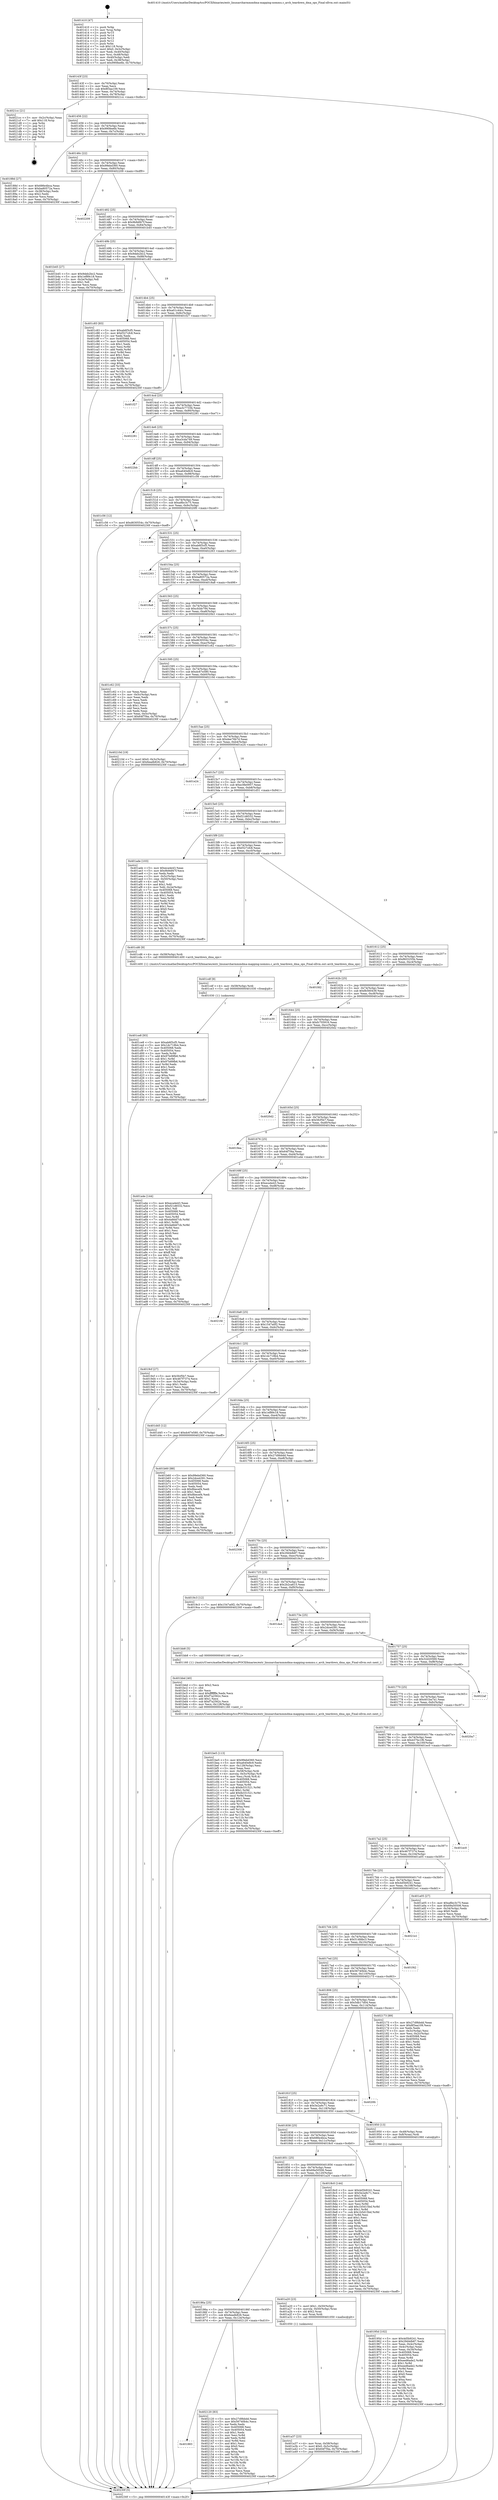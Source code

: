digraph "0x401410" {
  label = "0x401410 (/mnt/c/Users/mathe/Desktop/tcc/POCII/binaries/extr_linuxarcharmmmdma-mapping-nommu.c_arch_teardown_dma_ops_Final-ollvm.out::main(0))"
  labelloc = "t"
  node[shape=record]

  Entry [label="",width=0.3,height=0.3,shape=circle,fillcolor=black,style=filled]
  "0x40143f" [label="{
     0x40143f [23]\l
     | [instrs]\l
     &nbsp;&nbsp;0x40143f \<+3\>: mov -0x70(%rbp),%eax\l
     &nbsp;&nbsp;0x401442 \<+2\>: mov %eax,%ecx\l
     &nbsp;&nbsp;0x401444 \<+6\>: sub $0x8f3aa109,%ecx\l
     &nbsp;&nbsp;0x40144a \<+3\>: mov %eax,-0x74(%rbp)\l
     &nbsp;&nbsp;0x40144d \<+3\>: mov %ecx,-0x78(%rbp)\l
     &nbsp;&nbsp;0x401450 \<+6\>: je 00000000004021cc \<main+0xdbc\>\l
  }"]
  "0x4021cc" [label="{
     0x4021cc [21]\l
     | [instrs]\l
     &nbsp;&nbsp;0x4021cc \<+3\>: mov -0x2c(%rbp),%eax\l
     &nbsp;&nbsp;0x4021cf \<+7\>: add $0x118,%rsp\l
     &nbsp;&nbsp;0x4021d6 \<+1\>: pop %rbx\l
     &nbsp;&nbsp;0x4021d7 \<+2\>: pop %r12\l
     &nbsp;&nbsp;0x4021d9 \<+2\>: pop %r13\l
     &nbsp;&nbsp;0x4021db \<+2\>: pop %r14\l
     &nbsp;&nbsp;0x4021dd \<+2\>: pop %r15\l
     &nbsp;&nbsp;0x4021df \<+1\>: pop %rbp\l
     &nbsp;&nbsp;0x4021e0 \<+1\>: ret\l
  }"]
  "0x401456" [label="{
     0x401456 [22]\l
     | [instrs]\l
     &nbsp;&nbsp;0x401456 \<+5\>: jmp 000000000040145b \<main+0x4b\>\l
     &nbsp;&nbsp;0x40145b \<+3\>: mov -0x74(%rbp),%eax\l
     &nbsp;&nbsp;0x40145e \<+5\>: sub $0x990fee6b,%eax\l
     &nbsp;&nbsp;0x401463 \<+3\>: mov %eax,-0x7c(%rbp)\l
     &nbsp;&nbsp;0x401466 \<+6\>: je 000000000040188d \<main+0x47d\>\l
  }"]
  Exit [label="",width=0.3,height=0.3,shape=circle,fillcolor=black,style=filled,peripheries=2]
  "0x40188d" [label="{
     0x40188d [27]\l
     | [instrs]\l
     &nbsp;&nbsp;0x40188d \<+5\>: mov $0x686e4bca,%eax\l
     &nbsp;&nbsp;0x401892 \<+5\>: mov $0xba80572a,%ecx\l
     &nbsp;&nbsp;0x401897 \<+3\>: mov -0x38(%rbp),%edx\l
     &nbsp;&nbsp;0x40189a \<+3\>: cmp $0x2,%edx\l
     &nbsp;&nbsp;0x40189d \<+3\>: cmovne %ecx,%eax\l
     &nbsp;&nbsp;0x4018a0 \<+3\>: mov %eax,-0x70(%rbp)\l
     &nbsp;&nbsp;0x4018a3 \<+5\>: jmp 000000000040230f \<main+0xeff\>\l
  }"]
  "0x40146c" [label="{
     0x40146c [22]\l
     | [instrs]\l
     &nbsp;&nbsp;0x40146c \<+5\>: jmp 0000000000401471 \<main+0x61\>\l
     &nbsp;&nbsp;0x401471 \<+3\>: mov -0x74(%rbp),%eax\l
     &nbsp;&nbsp;0x401474 \<+5\>: sub $0x99ebd360,%eax\l
     &nbsp;&nbsp;0x401479 \<+3\>: mov %eax,-0x80(%rbp)\l
     &nbsp;&nbsp;0x40147c \<+6\>: je 0000000000402209 \<main+0xdf9\>\l
  }"]
  "0x40230f" [label="{
     0x40230f [5]\l
     | [instrs]\l
     &nbsp;&nbsp;0x40230f \<+5\>: jmp 000000000040143f \<main+0x2f\>\l
  }"]
  "0x401410" [label="{
     0x401410 [47]\l
     | [instrs]\l
     &nbsp;&nbsp;0x401410 \<+1\>: push %rbp\l
     &nbsp;&nbsp;0x401411 \<+3\>: mov %rsp,%rbp\l
     &nbsp;&nbsp;0x401414 \<+2\>: push %r15\l
     &nbsp;&nbsp;0x401416 \<+2\>: push %r14\l
     &nbsp;&nbsp;0x401418 \<+2\>: push %r13\l
     &nbsp;&nbsp;0x40141a \<+2\>: push %r12\l
     &nbsp;&nbsp;0x40141c \<+1\>: push %rbx\l
     &nbsp;&nbsp;0x40141d \<+7\>: sub $0x118,%rsp\l
     &nbsp;&nbsp;0x401424 \<+7\>: movl $0x0,-0x3c(%rbp)\l
     &nbsp;&nbsp;0x40142b \<+3\>: mov %edi,-0x40(%rbp)\l
     &nbsp;&nbsp;0x40142e \<+4\>: mov %rsi,-0x48(%rbp)\l
     &nbsp;&nbsp;0x401432 \<+3\>: mov -0x40(%rbp),%edi\l
     &nbsp;&nbsp;0x401435 \<+3\>: mov %edi,-0x38(%rbp)\l
     &nbsp;&nbsp;0x401438 \<+7\>: movl $0x990fee6b,-0x70(%rbp)\l
  }"]
  "0x401883" [label="{
     0x401883\l
  }", style=dashed]
  "0x402209" [label="{
     0x402209\l
  }", style=dashed]
  "0x401482" [label="{
     0x401482 [25]\l
     | [instrs]\l
     &nbsp;&nbsp;0x401482 \<+5\>: jmp 0000000000401487 \<main+0x77\>\l
     &nbsp;&nbsp;0x401487 \<+3\>: mov -0x74(%rbp),%eax\l
     &nbsp;&nbsp;0x40148a \<+5\>: sub $0x9b9df47f,%eax\l
     &nbsp;&nbsp;0x40148f \<+6\>: mov %eax,-0x84(%rbp)\l
     &nbsp;&nbsp;0x401495 \<+6\>: je 0000000000401b45 \<main+0x735\>\l
  }"]
  "0x402120" [label="{
     0x402120 [83]\l
     | [instrs]\l
     &nbsp;&nbsp;0x402120 \<+5\>: mov $0x27d9bbdd,%eax\l
     &nbsp;&nbsp;0x402125 \<+5\>: mov $0x56740b4c,%ecx\l
     &nbsp;&nbsp;0x40212a \<+2\>: xor %edx,%edx\l
     &nbsp;&nbsp;0x40212c \<+7\>: mov 0x405068,%esi\l
     &nbsp;&nbsp;0x402133 \<+7\>: mov 0x405054,%edi\l
     &nbsp;&nbsp;0x40213a \<+3\>: sub $0x1,%edx\l
     &nbsp;&nbsp;0x40213d \<+3\>: mov %esi,%r8d\l
     &nbsp;&nbsp;0x402140 \<+3\>: add %edx,%r8d\l
     &nbsp;&nbsp;0x402143 \<+4\>: imul %r8d,%esi\l
     &nbsp;&nbsp;0x402147 \<+3\>: and $0x1,%esi\l
     &nbsp;&nbsp;0x40214a \<+3\>: cmp $0x0,%esi\l
     &nbsp;&nbsp;0x40214d \<+4\>: sete %r9b\l
     &nbsp;&nbsp;0x402151 \<+3\>: cmp $0xa,%edi\l
     &nbsp;&nbsp;0x402154 \<+4\>: setl %r10b\l
     &nbsp;&nbsp;0x402158 \<+3\>: mov %r9b,%r11b\l
     &nbsp;&nbsp;0x40215b \<+3\>: and %r10b,%r11b\l
     &nbsp;&nbsp;0x40215e \<+3\>: xor %r10b,%r9b\l
     &nbsp;&nbsp;0x402161 \<+3\>: or %r9b,%r11b\l
     &nbsp;&nbsp;0x402164 \<+4\>: test $0x1,%r11b\l
     &nbsp;&nbsp;0x402168 \<+3\>: cmovne %ecx,%eax\l
     &nbsp;&nbsp;0x40216b \<+3\>: mov %eax,-0x70(%rbp)\l
     &nbsp;&nbsp;0x40216e \<+5\>: jmp 000000000040230f \<main+0xeff\>\l
  }"]
  "0x401b45" [label="{
     0x401b45 [27]\l
     | [instrs]\l
     &nbsp;&nbsp;0x401b45 \<+5\>: mov $0x9deb2bc2,%eax\l
     &nbsp;&nbsp;0x401b4a \<+5\>: mov $0x1ef89c18,%ecx\l
     &nbsp;&nbsp;0x401b4f \<+3\>: mov -0x2e(%rbp),%dl\l
     &nbsp;&nbsp;0x401b52 \<+3\>: test $0x1,%dl\l
     &nbsp;&nbsp;0x401b55 \<+3\>: cmovne %ecx,%eax\l
     &nbsp;&nbsp;0x401b58 \<+3\>: mov %eax,-0x70(%rbp)\l
     &nbsp;&nbsp;0x401b5b \<+5\>: jmp 000000000040230f \<main+0xeff\>\l
  }"]
  "0x40149b" [label="{
     0x40149b [25]\l
     | [instrs]\l
     &nbsp;&nbsp;0x40149b \<+5\>: jmp 00000000004014a0 \<main+0x90\>\l
     &nbsp;&nbsp;0x4014a0 \<+3\>: mov -0x74(%rbp),%eax\l
     &nbsp;&nbsp;0x4014a3 \<+5\>: sub $0x9deb2bc2,%eax\l
     &nbsp;&nbsp;0x4014a8 \<+6\>: mov %eax,-0x88(%rbp)\l
     &nbsp;&nbsp;0x4014ae \<+6\>: je 0000000000401c83 \<main+0x873\>\l
  }"]
  "0x401ce8" [label="{
     0x401ce8 [93]\l
     | [instrs]\l
     &nbsp;&nbsp;0x401ce8 \<+5\>: mov $0xab6f3cf5,%eax\l
     &nbsp;&nbsp;0x401ced \<+5\>: mov $0x1dc718b4,%ecx\l
     &nbsp;&nbsp;0x401cf2 \<+7\>: mov 0x405068,%edx\l
     &nbsp;&nbsp;0x401cf9 \<+7\>: mov 0x405054,%esi\l
     &nbsp;&nbsp;0x401d00 \<+3\>: mov %edx,%r8d\l
     &nbsp;&nbsp;0x401d03 \<+7\>: add $0x97b89fb6,%r8d\l
     &nbsp;&nbsp;0x401d0a \<+4\>: sub $0x1,%r8d\l
     &nbsp;&nbsp;0x401d0e \<+7\>: sub $0x97b89fb6,%r8d\l
     &nbsp;&nbsp;0x401d15 \<+4\>: imul %r8d,%edx\l
     &nbsp;&nbsp;0x401d19 \<+3\>: and $0x1,%edx\l
     &nbsp;&nbsp;0x401d1c \<+3\>: cmp $0x0,%edx\l
     &nbsp;&nbsp;0x401d1f \<+4\>: sete %r9b\l
     &nbsp;&nbsp;0x401d23 \<+3\>: cmp $0xa,%esi\l
     &nbsp;&nbsp;0x401d26 \<+4\>: setl %r10b\l
     &nbsp;&nbsp;0x401d2a \<+3\>: mov %r9b,%r11b\l
     &nbsp;&nbsp;0x401d2d \<+3\>: and %r10b,%r11b\l
     &nbsp;&nbsp;0x401d30 \<+3\>: xor %r10b,%r9b\l
     &nbsp;&nbsp;0x401d33 \<+3\>: or %r9b,%r11b\l
     &nbsp;&nbsp;0x401d36 \<+4\>: test $0x1,%r11b\l
     &nbsp;&nbsp;0x401d3a \<+3\>: cmovne %ecx,%eax\l
     &nbsp;&nbsp;0x401d3d \<+3\>: mov %eax,-0x70(%rbp)\l
     &nbsp;&nbsp;0x401d40 \<+5\>: jmp 000000000040230f \<main+0xeff\>\l
  }"]
  "0x401c83" [label="{
     0x401c83 [83]\l
     | [instrs]\l
     &nbsp;&nbsp;0x401c83 \<+5\>: mov $0xab6f3cf5,%eax\l
     &nbsp;&nbsp;0x401c88 \<+5\>: mov $0xf327cfc8,%ecx\l
     &nbsp;&nbsp;0x401c8d \<+2\>: xor %edx,%edx\l
     &nbsp;&nbsp;0x401c8f \<+7\>: mov 0x405068,%esi\l
     &nbsp;&nbsp;0x401c96 \<+7\>: mov 0x405054,%edi\l
     &nbsp;&nbsp;0x401c9d \<+3\>: sub $0x1,%edx\l
     &nbsp;&nbsp;0x401ca0 \<+3\>: mov %esi,%r8d\l
     &nbsp;&nbsp;0x401ca3 \<+3\>: add %edx,%r8d\l
     &nbsp;&nbsp;0x401ca6 \<+4\>: imul %r8d,%esi\l
     &nbsp;&nbsp;0x401caa \<+3\>: and $0x1,%esi\l
     &nbsp;&nbsp;0x401cad \<+3\>: cmp $0x0,%esi\l
     &nbsp;&nbsp;0x401cb0 \<+4\>: sete %r9b\l
     &nbsp;&nbsp;0x401cb4 \<+3\>: cmp $0xa,%edi\l
     &nbsp;&nbsp;0x401cb7 \<+4\>: setl %r10b\l
     &nbsp;&nbsp;0x401cbb \<+3\>: mov %r9b,%r11b\l
     &nbsp;&nbsp;0x401cbe \<+3\>: and %r10b,%r11b\l
     &nbsp;&nbsp;0x401cc1 \<+3\>: xor %r10b,%r9b\l
     &nbsp;&nbsp;0x401cc4 \<+3\>: or %r9b,%r11b\l
     &nbsp;&nbsp;0x401cc7 \<+4\>: test $0x1,%r11b\l
     &nbsp;&nbsp;0x401ccb \<+3\>: cmovne %ecx,%eax\l
     &nbsp;&nbsp;0x401cce \<+3\>: mov %eax,-0x70(%rbp)\l
     &nbsp;&nbsp;0x401cd1 \<+5\>: jmp 000000000040230f \<main+0xeff\>\l
  }"]
  "0x4014b4" [label="{
     0x4014b4 [25]\l
     | [instrs]\l
     &nbsp;&nbsp;0x4014b4 \<+5\>: jmp 00000000004014b9 \<main+0xa9\>\l
     &nbsp;&nbsp;0x4014b9 \<+3\>: mov -0x74(%rbp),%eax\l
     &nbsp;&nbsp;0x4014bc \<+5\>: sub $0xa01c44cc,%eax\l
     &nbsp;&nbsp;0x4014c1 \<+6\>: mov %eax,-0x8c(%rbp)\l
     &nbsp;&nbsp;0x4014c7 \<+6\>: je 0000000000401f27 \<main+0xb17\>\l
  }"]
  "0x401cdf" [label="{
     0x401cdf [9]\l
     | [instrs]\l
     &nbsp;&nbsp;0x401cdf \<+4\>: mov -0x58(%rbp),%rdi\l
     &nbsp;&nbsp;0x401ce3 \<+5\>: call 0000000000401030 \<free@plt\>\l
     | [calls]\l
     &nbsp;&nbsp;0x401030 \{1\} (unknown)\l
  }"]
  "0x401f27" [label="{
     0x401f27\l
  }", style=dashed]
  "0x4014cd" [label="{
     0x4014cd [25]\l
     | [instrs]\l
     &nbsp;&nbsp;0x4014cd \<+5\>: jmp 00000000004014d2 \<main+0xc2\>\l
     &nbsp;&nbsp;0x4014d2 \<+3\>: mov -0x74(%rbp),%eax\l
     &nbsp;&nbsp;0x4014d5 \<+5\>: sub $0xa3c7733b,%eax\l
     &nbsp;&nbsp;0x4014da \<+6\>: mov %eax,-0x90(%rbp)\l
     &nbsp;&nbsp;0x4014e0 \<+6\>: je 0000000000402281 \<main+0xe71\>\l
  }"]
  "0x401be5" [label="{
     0x401be5 [113]\l
     | [instrs]\l
     &nbsp;&nbsp;0x401be5 \<+5\>: mov $0x99ebd360,%ecx\l
     &nbsp;&nbsp;0x401bea \<+5\>: mov $0xa640e8c9,%edx\l
     &nbsp;&nbsp;0x401bef \<+6\>: mov -0x128(%rbp),%esi\l
     &nbsp;&nbsp;0x401bf5 \<+3\>: imul %eax,%esi\l
     &nbsp;&nbsp;0x401bf8 \<+4\>: mov -0x58(%rbp),%rdi\l
     &nbsp;&nbsp;0x401bfc \<+4\>: movslq -0x5c(%rbp),%r8\l
     &nbsp;&nbsp;0x401c00 \<+4\>: mov %esi,(%rdi,%r8,4)\l
     &nbsp;&nbsp;0x401c04 \<+7\>: mov 0x405068,%eax\l
     &nbsp;&nbsp;0x401c0b \<+7\>: mov 0x405054,%esi\l
     &nbsp;&nbsp;0x401c12 \<+3\>: mov %eax,%r9d\l
     &nbsp;&nbsp;0x401c15 \<+7\>: sub $0xfe331521,%r9d\l
     &nbsp;&nbsp;0x401c1c \<+4\>: sub $0x1,%r9d\l
     &nbsp;&nbsp;0x401c20 \<+7\>: add $0xfe331521,%r9d\l
     &nbsp;&nbsp;0x401c27 \<+4\>: imul %r9d,%eax\l
     &nbsp;&nbsp;0x401c2b \<+3\>: and $0x1,%eax\l
     &nbsp;&nbsp;0x401c2e \<+3\>: cmp $0x0,%eax\l
     &nbsp;&nbsp;0x401c31 \<+4\>: sete %r10b\l
     &nbsp;&nbsp;0x401c35 \<+3\>: cmp $0xa,%esi\l
     &nbsp;&nbsp;0x401c38 \<+4\>: setl %r11b\l
     &nbsp;&nbsp;0x401c3c \<+3\>: mov %r10b,%bl\l
     &nbsp;&nbsp;0x401c3f \<+3\>: and %r11b,%bl\l
     &nbsp;&nbsp;0x401c42 \<+3\>: xor %r11b,%r10b\l
     &nbsp;&nbsp;0x401c45 \<+3\>: or %r10b,%bl\l
     &nbsp;&nbsp;0x401c48 \<+3\>: test $0x1,%bl\l
     &nbsp;&nbsp;0x401c4b \<+3\>: cmovne %edx,%ecx\l
     &nbsp;&nbsp;0x401c4e \<+3\>: mov %ecx,-0x70(%rbp)\l
     &nbsp;&nbsp;0x401c51 \<+5\>: jmp 000000000040230f \<main+0xeff\>\l
  }"]
  "0x402281" [label="{
     0x402281\l
  }", style=dashed]
  "0x4014e6" [label="{
     0x4014e6 [25]\l
     | [instrs]\l
     &nbsp;&nbsp;0x4014e6 \<+5\>: jmp 00000000004014eb \<main+0xdb\>\l
     &nbsp;&nbsp;0x4014eb \<+3\>: mov -0x74(%rbp),%eax\l
     &nbsp;&nbsp;0x4014ee \<+5\>: sub $0xa3cda749,%eax\l
     &nbsp;&nbsp;0x4014f3 \<+6\>: mov %eax,-0x94(%rbp)\l
     &nbsp;&nbsp;0x4014f9 \<+6\>: je 00000000004022bb \<main+0xeab\>\l
  }"]
  "0x401bbd" [label="{
     0x401bbd [40]\l
     | [instrs]\l
     &nbsp;&nbsp;0x401bbd \<+5\>: mov $0x2,%ecx\l
     &nbsp;&nbsp;0x401bc2 \<+1\>: cltd\l
     &nbsp;&nbsp;0x401bc3 \<+2\>: idiv %ecx\l
     &nbsp;&nbsp;0x401bc5 \<+6\>: imul $0xfffffffe,%edx,%ecx\l
     &nbsp;&nbsp;0x401bcb \<+6\>: add $0xf7a2562c,%ecx\l
     &nbsp;&nbsp;0x401bd1 \<+3\>: add $0x1,%ecx\l
     &nbsp;&nbsp;0x401bd4 \<+6\>: sub $0xf7a2562c,%ecx\l
     &nbsp;&nbsp;0x401bda \<+6\>: mov %ecx,-0x128(%rbp)\l
     &nbsp;&nbsp;0x401be0 \<+5\>: call 0000000000401160 \<next_i\>\l
     | [calls]\l
     &nbsp;&nbsp;0x401160 \{1\} (/mnt/c/Users/mathe/Desktop/tcc/POCII/binaries/extr_linuxarcharmmmdma-mapping-nommu.c_arch_teardown_dma_ops_Final-ollvm.out::next_i)\l
  }"]
  "0x4022bb" [label="{
     0x4022bb\l
  }", style=dashed]
  "0x4014ff" [label="{
     0x4014ff [25]\l
     | [instrs]\l
     &nbsp;&nbsp;0x4014ff \<+5\>: jmp 0000000000401504 \<main+0xf4\>\l
     &nbsp;&nbsp;0x401504 \<+3\>: mov -0x74(%rbp),%eax\l
     &nbsp;&nbsp;0x401507 \<+5\>: sub $0xa640e8c9,%eax\l
     &nbsp;&nbsp;0x40150c \<+6\>: mov %eax,-0x98(%rbp)\l
     &nbsp;&nbsp;0x401512 \<+6\>: je 0000000000401c56 \<main+0x846\>\l
  }"]
  "0x401a37" [label="{
     0x401a37 [23]\l
     | [instrs]\l
     &nbsp;&nbsp;0x401a37 \<+4\>: mov %rax,-0x58(%rbp)\l
     &nbsp;&nbsp;0x401a3b \<+7\>: movl $0x0,-0x5c(%rbp)\l
     &nbsp;&nbsp;0x401a42 \<+7\>: movl $0x64f7f4a,-0x70(%rbp)\l
     &nbsp;&nbsp;0x401a49 \<+5\>: jmp 000000000040230f \<main+0xeff\>\l
  }"]
  "0x401c56" [label="{
     0x401c56 [12]\l
     | [instrs]\l
     &nbsp;&nbsp;0x401c56 \<+7\>: movl $0xd630554c,-0x70(%rbp)\l
     &nbsp;&nbsp;0x401c5d \<+5\>: jmp 000000000040230f \<main+0xeff\>\l
  }"]
  "0x401518" [label="{
     0x401518 [25]\l
     | [instrs]\l
     &nbsp;&nbsp;0x401518 \<+5\>: jmp 000000000040151d \<main+0x10d\>\l
     &nbsp;&nbsp;0x40151d \<+3\>: mov -0x74(%rbp),%eax\l
     &nbsp;&nbsp;0x401520 \<+5\>: sub $0xa8bc3c75,%eax\l
     &nbsp;&nbsp;0x401525 \<+6\>: mov %eax,-0x9c(%rbp)\l
     &nbsp;&nbsp;0x40152b \<+6\>: je 00000000004020f0 \<main+0xce0\>\l
  }"]
  "0x40186a" [label="{
     0x40186a [25]\l
     | [instrs]\l
     &nbsp;&nbsp;0x40186a \<+5\>: jmp 000000000040186f \<main+0x45f\>\l
     &nbsp;&nbsp;0x40186f \<+3\>: mov -0x74(%rbp),%eax\l
     &nbsp;&nbsp;0x401872 \<+5\>: sub $0x6eadb826,%eax\l
     &nbsp;&nbsp;0x401877 \<+6\>: mov %eax,-0x124(%rbp)\l
     &nbsp;&nbsp;0x40187d \<+6\>: je 0000000000402120 \<main+0xd10\>\l
  }"]
  "0x4020f0" [label="{
     0x4020f0\l
  }", style=dashed]
  "0x401531" [label="{
     0x401531 [25]\l
     | [instrs]\l
     &nbsp;&nbsp;0x401531 \<+5\>: jmp 0000000000401536 \<main+0x126\>\l
     &nbsp;&nbsp;0x401536 \<+3\>: mov -0x74(%rbp),%eax\l
     &nbsp;&nbsp;0x401539 \<+5\>: sub $0xab6f3cf5,%eax\l
     &nbsp;&nbsp;0x40153e \<+6\>: mov %eax,-0xa0(%rbp)\l
     &nbsp;&nbsp;0x401544 \<+6\>: je 0000000000402263 \<main+0xe53\>\l
  }"]
  "0x401a20" [label="{
     0x401a20 [23]\l
     | [instrs]\l
     &nbsp;&nbsp;0x401a20 \<+7\>: movl $0x1,-0x50(%rbp)\l
     &nbsp;&nbsp;0x401a27 \<+4\>: movslq -0x50(%rbp),%rax\l
     &nbsp;&nbsp;0x401a2b \<+4\>: shl $0x2,%rax\l
     &nbsp;&nbsp;0x401a2f \<+3\>: mov %rax,%rdi\l
     &nbsp;&nbsp;0x401a32 \<+5\>: call 0000000000401050 \<malloc@plt\>\l
     | [calls]\l
     &nbsp;&nbsp;0x401050 \{1\} (unknown)\l
  }"]
  "0x402263" [label="{
     0x402263\l
  }", style=dashed]
  "0x40154a" [label="{
     0x40154a [25]\l
     | [instrs]\l
     &nbsp;&nbsp;0x40154a \<+5\>: jmp 000000000040154f \<main+0x13f\>\l
     &nbsp;&nbsp;0x40154f \<+3\>: mov -0x74(%rbp),%eax\l
     &nbsp;&nbsp;0x401552 \<+5\>: sub $0xba80572a,%eax\l
     &nbsp;&nbsp;0x401557 \<+6\>: mov %eax,-0xa4(%rbp)\l
     &nbsp;&nbsp;0x40155d \<+6\>: je 00000000004018a8 \<main+0x498\>\l
  }"]
  "0x40195d" [label="{
     0x40195d [102]\l
     | [instrs]\l
     &nbsp;&nbsp;0x40195d \<+5\>: mov $0x4d5b9241,%ecx\l
     &nbsp;&nbsp;0x401962 \<+5\>: mov $0x29d4db87,%edx\l
     &nbsp;&nbsp;0x401967 \<+3\>: mov %eax,-0x4c(%rbp)\l
     &nbsp;&nbsp;0x40196a \<+3\>: mov -0x4c(%rbp),%eax\l
     &nbsp;&nbsp;0x40196d \<+3\>: mov %eax,-0x34(%rbp)\l
     &nbsp;&nbsp;0x401970 \<+7\>: mov 0x405068,%eax\l
     &nbsp;&nbsp;0x401977 \<+7\>: mov 0x405054,%esi\l
     &nbsp;&nbsp;0x40197e \<+3\>: mov %eax,%r8d\l
     &nbsp;&nbsp;0x401981 \<+7\>: add $0xeed6ade2,%r8d\l
     &nbsp;&nbsp;0x401988 \<+4\>: sub $0x1,%r8d\l
     &nbsp;&nbsp;0x40198c \<+7\>: sub $0xeed6ade2,%r8d\l
     &nbsp;&nbsp;0x401993 \<+4\>: imul %r8d,%eax\l
     &nbsp;&nbsp;0x401997 \<+3\>: and $0x1,%eax\l
     &nbsp;&nbsp;0x40199a \<+3\>: cmp $0x0,%eax\l
     &nbsp;&nbsp;0x40199d \<+4\>: sete %r9b\l
     &nbsp;&nbsp;0x4019a1 \<+3\>: cmp $0xa,%esi\l
     &nbsp;&nbsp;0x4019a4 \<+4\>: setl %r10b\l
     &nbsp;&nbsp;0x4019a8 \<+3\>: mov %r9b,%r11b\l
     &nbsp;&nbsp;0x4019ab \<+3\>: and %r10b,%r11b\l
     &nbsp;&nbsp;0x4019ae \<+3\>: xor %r10b,%r9b\l
     &nbsp;&nbsp;0x4019b1 \<+3\>: or %r9b,%r11b\l
     &nbsp;&nbsp;0x4019b4 \<+4\>: test $0x1,%r11b\l
     &nbsp;&nbsp;0x4019b8 \<+3\>: cmovne %edx,%ecx\l
     &nbsp;&nbsp;0x4019bb \<+3\>: mov %ecx,-0x70(%rbp)\l
     &nbsp;&nbsp;0x4019be \<+5\>: jmp 000000000040230f \<main+0xeff\>\l
  }"]
  "0x4018a8" [label="{
     0x4018a8\l
  }", style=dashed]
  "0x401563" [label="{
     0x401563 [25]\l
     | [instrs]\l
     &nbsp;&nbsp;0x401563 \<+5\>: jmp 0000000000401568 \<main+0x158\>\l
     &nbsp;&nbsp;0x401568 \<+3\>: mov -0x74(%rbp),%eax\l
     &nbsp;&nbsp;0x40156b \<+5\>: sub $0xcfcbb794,%eax\l
     &nbsp;&nbsp;0x401570 \<+6\>: mov %eax,-0xa8(%rbp)\l
     &nbsp;&nbsp;0x401576 \<+6\>: je 00000000004020b3 \<main+0xca3\>\l
  }"]
  "0x401851" [label="{
     0x401851 [25]\l
     | [instrs]\l
     &nbsp;&nbsp;0x401851 \<+5\>: jmp 0000000000401856 \<main+0x446\>\l
     &nbsp;&nbsp;0x401856 \<+3\>: mov -0x74(%rbp),%eax\l
     &nbsp;&nbsp;0x401859 \<+5\>: sub $0x69a50506,%eax\l
     &nbsp;&nbsp;0x40185e \<+6\>: mov %eax,-0x120(%rbp)\l
     &nbsp;&nbsp;0x401864 \<+6\>: je 0000000000401a20 \<main+0x610\>\l
  }"]
  "0x4020b3" [label="{
     0x4020b3\l
  }", style=dashed]
  "0x40157c" [label="{
     0x40157c [25]\l
     | [instrs]\l
     &nbsp;&nbsp;0x40157c \<+5\>: jmp 0000000000401581 \<main+0x171\>\l
     &nbsp;&nbsp;0x401581 \<+3\>: mov -0x74(%rbp),%eax\l
     &nbsp;&nbsp;0x401584 \<+5\>: sub $0xd630554c,%eax\l
     &nbsp;&nbsp;0x401589 \<+6\>: mov %eax,-0xac(%rbp)\l
     &nbsp;&nbsp;0x40158f \<+6\>: je 0000000000401c62 \<main+0x852\>\l
  }"]
  "0x4018c0" [label="{
     0x4018c0 [144]\l
     | [instrs]\l
     &nbsp;&nbsp;0x4018c0 \<+5\>: mov $0x4d5b9241,%eax\l
     &nbsp;&nbsp;0x4018c5 \<+5\>: mov $0x5e2a9c71,%ecx\l
     &nbsp;&nbsp;0x4018ca \<+2\>: mov $0x1,%dl\l
     &nbsp;&nbsp;0x4018cc \<+7\>: mov 0x405068,%esi\l
     &nbsp;&nbsp;0x4018d3 \<+7\>: mov 0x405054,%edi\l
     &nbsp;&nbsp;0x4018da \<+3\>: mov %esi,%r8d\l
     &nbsp;&nbsp;0x4018dd \<+7\>: add $0x1b5d15bd,%r8d\l
     &nbsp;&nbsp;0x4018e4 \<+4\>: sub $0x1,%r8d\l
     &nbsp;&nbsp;0x4018e8 \<+7\>: sub $0x1b5d15bd,%r8d\l
     &nbsp;&nbsp;0x4018ef \<+4\>: imul %r8d,%esi\l
     &nbsp;&nbsp;0x4018f3 \<+3\>: and $0x1,%esi\l
     &nbsp;&nbsp;0x4018f6 \<+3\>: cmp $0x0,%esi\l
     &nbsp;&nbsp;0x4018f9 \<+4\>: sete %r9b\l
     &nbsp;&nbsp;0x4018fd \<+3\>: cmp $0xa,%edi\l
     &nbsp;&nbsp;0x401900 \<+4\>: setl %r10b\l
     &nbsp;&nbsp;0x401904 \<+3\>: mov %r9b,%r11b\l
     &nbsp;&nbsp;0x401907 \<+4\>: xor $0xff,%r11b\l
     &nbsp;&nbsp;0x40190b \<+3\>: mov %r10b,%bl\l
     &nbsp;&nbsp;0x40190e \<+3\>: xor $0xff,%bl\l
     &nbsp;&nbsp;0x401911 \<+3\>: xor $0x0,%dl\l
     &nbsp;&nbsp;0x401914 \<+3\>: mov %r11b,%r14b\l
     &nbsp;&nbsp;0x401917 \<+4\>: and $0x0,%r14b\l
     &nbsp;&nbsp;0x40191b \<+3\>: and %dl,%r9b\l
     &nbsp;&nbsp;0x40191e \<+3\>: mov %bl,%r15b\l
     &nbsp;&nbsp;0x401921 \<+4\>: and $0x0,%r15b\l
     &nbsp;&nbsp;0x401925 \<+3\>: and %dl,%r10b\l
     &nbsp;&nbsp;0x401928 \<+3\>: or %r9b,%r14b\l
     &nbsp;&nbsp;0x40192b \<+3\>: or %r10b,%r15b\l
     &nbsp;&nbsp;0x40192e \<+3\>: xor %r15b,%r14b\l
     &nbsp;&nbsp;0x401931 \<+3\>: or %bl,%r11b\l
     &nbsp;&nbsp;0x401934 \<+4\>: xor $0xff,%r11b\l
     &nbsp;&nbsp;0x401938 \<+3\>: or $0x0,%dl\l
     &nbsp;&nbsp;0x40193b \<+3\>: and %dl,%r11b\l
     &nbsp;&nbsp;0x40193e \<+3\>: or %r11b,%r14b\l
     &nbsp;&nbsp;0x401941 \<+4\>: test $0x1,%r14b\l
     &nbsp;&nbsp;0x401945 \<+3\>: cmovne %ecx,%eax\l
     &nbsp;&nbsp;0x401948 \<+3\>: mov %eax,-0x70(%rbp)\l
     &nbsp;&nbsp;0x40194b \<+5\>: jmp 000000000040230f \<main+0xeff\>\l
  }"]
  "0x401c62" [label="{
     0x401c62 [33]\l
     | [instrs]\l
     &nbsp;&nbsp;0x401c62 \<+2\>: xor %eax,%eax\l
     &nbsp;&nbsp;0x401c64 \<+3\>: mov -0x5c(%rbp),%ecx\l
     &nbsp;&nbsp;0x401c67 \<+2\>: mov %eax,%edx\l
     &nbsp;&nbsp;0x401c69 \<+2\>: sub %ecx,%edx\l
     &nbsp;&nbsp;0x401c6b \<+2\>: mov %eax,%ecx\l
     &nbsp;&nbsp;0x401c6d \<+3\>: sub $0x1,%ecx\l
     &nbsp;&nbsp;0x401c70 \<+2\>: add %ecx,%edx\l
     &nbsp;&nbsp;0x401c72 \<+2\>: sub %edx,%eax\l
     &nbsp;&nbsp;0x401c74 \<+3\>: mov %eax,-0x5c(%rbp)\l
     &nbsp;&nbsp;0x401c77 \<+7\>: movl $0x64f7f4a,-0x70(%rbp)\l
     &nbsp;&nbsp;0x401c7e \<+5\>: jmp 000000000040230f \<main+0xeff\>\l
  }"]
  "0x401595" [label="{
     0x401595 [25]\l
     | [instrs]\l
     &nbsp;&nbsp;0x401595 \<+5\>: jmp 000000000040159a \<main+0x18a\>\l
     &nbsp;&nbsp;0x40159a \<+3\>: mov -0x74(%rbp),%eax\l
     &nbsp;&nbsp;0x40159d \<+5\>: sub $0xdc67e580,%eax\l
     &nbsp;&nbsp;0x4015a2 \<+6\>: mov %eax,-0xb0(%rbp)\l
     &nbsp;&nbsp;0x4015a8 \<+6\>: je 000000000040210d \<main+0xcfd\>\l
  }"]
  "0x401838" [label="{
     0x401838 [25]\l
     | [instrs]\l
     &nbsp;&nbsp;0x401838 \<+5\>: jmp 000000000040183d \<main+0x42d\>\l
     &nbsp;&nbsp;0x40183d \<+3\>: mov -0x74(%rbp),%eax\l
     &nbsp;&nbsp;0x401840 \<+5\>: sub $0x686e4bca,%eax\l
     &nbsp;&nbsp;0x401845 \<+6\>: mov %eax,-0x11c(%rbp)\l
     &nbsp;&nbsp;0x40184b \<+6\>: je 00000000004018c0 \<main+0x4b0\>\l
  }"]
  "0x40210d" [label="{
     0x40210d [19]\l
     | [instrs]\l
     &nbsp;&nbsp;0x40210d \<+7\>: movl $0x0,-0x3c(%rbp)\l
     &nbsp;&nbsp;0x402114 \<+7\>: movl $0x6eadb826,-0x70(%rbp)\l
     &nbsp;&nbsp;0x40211b \<+5\>: jmp 000000000040230f \<main+0xeff\>\l
  }"]
  "0x4015ae" [label="{
     0x4015ae [25]\l
     | [instrs]\l
     &nbsp;&nbsp;0x4015ae \<+5\>: jmp 00000000004015b3 \<main+0x1a3\>\l
     &nbsp;&nbsp;0x4015b3 \<+3\>: mov -0x74(%rbp),%eax\l
     &nbsp;&nbsp;0x4015b6 \<+5\>: sub $0xdee76b7d,%eax\l
     &nbsp;&nbsp;0x4015bb \<+6\>: mov %eax,-0xb4(%rbp)\l
     &nbsp;&nbsp;0x4015c1 \<+6\>: je 0000000000401e24 \<main+0xa14\>\l
  }"]
  "0x401950" [label="{
     0x401950 [13]\l
     | [instrs]\l
     &nbsp;&nbsp;0x401950 \<+4\>: mov -0x48(%rbp),%rax\l
     &nbsp;&nbsp;0x401954 \<+4\>: mov 0x8(%rax),%rdi\l
     &nbsp;&nbsp;0x401958 \<+5\>: call 0000000000401060 \<atoi@plt\>\l
     | [calls]\l
     &nbsp;&nbsp;0x401060 \{1\} (unknown)\l
  }"]
  "0x401e24" [label="{
     0x401e24\l
  }", style=dashed]
  "0x4015c7" [label="{
     0x4015c7 [25]\l
     | [instrs]\l
     &nbsp;&nbsp;0x4015c7 \<+5\>: jmp 00000000004015cc \<main+0x1bc\>\l
     &nbsp;&nbsp;0x4015cc \<+3\>: mov -0x74(%rbp),%eax\l
     &nbsp;&nbsp;0x4015cf \<+5\>: sub $0xe38e0957,%eax\l
     &nbsp;&nbsp;0x4015d4 \<+6\>: mov %eax,-0xb8(%rbp)\l
     &nbsp;&nbsp;0x4015da \<+6\>: je 0000000000401d51 \<main+0x941\>\l
  }"]
  "0x40181f" [label="{
     0x40181f [25]\l
     | [instrs]\l
     &nbsp;&nbsp;0x40181f \<+5\>: jmp 0000000000401824 \<main+0x414\>\l
     &nbsp;&nbsp;0x401824 \<+3\>: mov -0x74(%rbp),%eax\l
     &nbsp;&nbsp;0x401827 \<+5\>: sub $0x5e2a9c71,%eax\l
     &nbsp;&nbsp;0x40182c \<+6\>: mov %eax,-0x118(%rbp)\l
     &nbsp;&nbsp;0x401832 \<+6\>: je 0000000000401950 \<main+0x540\>\l
  }"]
  "0x401d51" [label="{
     0x401d51\l
  }", style=dashed]
  "0x4015e0" [label="{
     0x4015e0 [25]\l
     | [instrs]\l
     &nbsp;&nbsp;0x4015e0 \<+5\>: jmp 00000000004015e5 \<main+0x1d5\>\l
     &nbsp;&nbsp;0x4015e5 \<+3\>: mov -0x74(%rbp),%eax\l
     &nbsp;&nbsp;0x4015e8 \<+5\>: sub $0xf21d6532,%eax\l
     &nbsp;&nbsp;0x4015ed \<+6\>: mov %eax,-0xbc(%rbp)\l
     &nbsp;&nbsp;0x4015f3 \<+6\>: je 0000000000401ade \<main+0x6ce\>\l
  }"]
  "0x4020fc" [label="{
     0x4020fc\l
  }", style=dashed]
  "0x401ade" [label="{
     0x401ade [103]\l
     | [instrs]\l
     &nbsp;&nbsp;0x401ade \<+5\>: mov $0xeca4e43,%eax\l
     &nbsp;&nbsp;0x401ae3 \<+5\>: mov $0x9b9df47f,%ecx\l
     &nbsp;&nbsp;0x401ae8 \<+2\>: xor %edx,%edx\l
     &nbsp;&nbsp;0x401aea \<+3\>: mov -0x5c(%rbp),%esi\l
     &nbsp;&nbsp;0x401aed \<+3\>: cmp -0x50(%rbp),%esi\l
     &nbsp;&nbsp;0x401af0 \<+4\>: setl %dil\l
     &nbsp;&nbsp;0x401af4 \<+4\>: and $0x1,%dil\l
     &nbsp;&nbsp;0x401af8 \<+4\>: mov %dil,-0x2e(%rbp)\l
     &nbsp;&nbsp;0x401afc \<+7\>: mov 0x405068,%esi\l
     &nbsp;&nbsp;0x401b03 \<+8\>: mov 0x405054,%r8d\l
     &nbsp;&nbsp;0x401b0b \<+3\>: sub $0x1,%edx\l
     &nbsp;&nbsp;0x401b0e \<+3\>: mov %esi,%r9d\l
     &nbsp;&nbsp;0x401b11 \<+3\>: add %edx,%r9d\l
     &nbsp;&nbsp;0x401b14 \<+4\>: imul %r9d,%esi\l
     &nbsp;&nbsp;0x401b18 \<+3\>: and $0x1,%esi\l
     &nbsp;&nbsp;0x401b1b \<+3\>: cmp $0x0,%esi\l
     &nbsp;&nbsp;0x401b1e \<+4\>: sete %dil\l
     &nbsp;&nbsp;0x401b22 \<+4\>: cmp $0xa,%r8d\l
     &nbsp;&nbsp;0x401b26 \<+4\>: setl %r10b\l
     &nbsp;&nbsp;0x401b2a \<+3\>: mov %dil,%r11b\l
     &nbsp;&nbsp;0x401b2d \<+3\>: and %r10b,%r11b\l
     &nbsp;&nbsp;0x401b30 \<+3\>: xor %r10b,%dil\l
     &nbsp;&nbsp;0x401b33 \<+3\>: or %dil,%r11b\l
     &nbsp;&nbsp;0x401b36 \<+4\>: test $0x1,%r11b\l
     &nbsp;&nbsp;0x401b3a \<+3\>: cmovne %ecx,%eax\l
     &nbsp;&nbsp;0x401b3d \<+3\>: mov %eax,-0x70(%rbp)\l
     &nbsp;&nbsp;0x401b40 \<+5\>: jmp 000000000040230f \<main+0xeff\>\l
  }"]
  "0x4015f9" [label="{
     0x4015f9 [25]\l
     | [instrs]\l
     &nbsp;&nbsp;0x4015f9 \<+5\>: jmp 00000000004015fe \<main+0x1ee\>\l
     &nbsp;&nbsp;0x4015fe \<+3\>: mov -0x74(%rbp),%eax\l
     &nbsp;&nbsp;0x401601 \<+5\>: sub $0xf327cfc8,%eax\l
     &nbsp;&nbsp;0x401606 \<+6\>: mov %eax,-0xc0(%rbp)\l
     &nbsp;&nbsp;0x40160c \<+6\>: je 0000000000401cd6 \<main+0x8c6\>\l
  }"]
  "0x401806" [label="{
     0x401806 [25]\l
     | [instrs]\l
     &nbsp;&nbsp;0x401806 \<+5\>: jmp 000000000040180b \<main+0x3fb\>\l
     &nbsp;&nbsp;0x40180b \<+3\>: mov -0x74(%rbp),%eax\l
     &nbsp;&nbsp;0x40180e \<+5\>: sub $0x5db17d04,%eax\l
     &nbsp;&nbsp;0x401813 \<+6\>: mov %eax,-0x114(%rbp)\l
     &nbsp;&nbsp;0x401819 \<+6\>: je 00000000004020fc \<main+0xcec\>\l
  }"]
  "0x401cd6" [label="{
     0x401cd6 [9]\l
     | [instrs]\l
     &nbsp;&nbsp;0x401cd6 \<+4\>: mov -0x58(%rbp),%rdi\l
     &nbsp;&nbsp;0x401cda \<+5\>: call 0000000000401400 \<arch_teardown_dma_ops\>\l
     | [calls]\l
     &nbsp;&nbsp;0x401400 \{1\} (/mnt/c/Users/mathe/Desktop/tcc/POCII/binaries/extr_linuxarcharmmmdma-mapping-nommu.c_arch_teardown_dma_ops_Final-ollvm.out::arch_teardown_dma_ops)\l
  }"]
  "0x401612" [label="{
     0x401612 [25]\l
     | [instrs]\l
     &nbsp;&nbsp;0x401612 \<+5\>: jmp 0000000000401617 \<main+0x207\>\l
     &nbsp;&nbsp;0x401617 \<+3\>: mov -0x74(%rbp),%eax\l
     &nbsp;&nbsp;0x40161a \<+5\>: sub $0xf603255b,%eax\l
     &nbsp;&nbsp;0x40161f \<+6\>: mov %eax,-0xc4(%rbp)\l
     &nbsp;&nbsp;0x401625 \<+6\>: je 0000000000401fd2 \<main+0xbc2\>\l
  }"]
  "0x402173" [label="{
     0x402173 [89]\l
     | [instrs]\l
     &nbsp;&nbsp;0x402173 \<+5\>: mov $0x27d9bbdd,%eax\l
     &nbsp;&nbsp;0x402178 \<+5\>: mov $0x8f3aa109,%ecx\l
     &nbsp;&nbsp;0x40217d \<+2\>: xor %edx,%edx\l
     &nbsp;&nbsp;0x40217f \<+3\>: mov -0x3c(%rbp),%esi\l
     &nbsp;&nbsp;0x402182 \<+3\>: mov %esi,-0x2c(%rbp)\l
     &nbsp;&nbsp;0x402185 \<+7\>: mov 0x405068,%esi\l
     &nbsp;&nbsp;0x40218c \<+7\>: mov 0x405054,%edi\l
     &nbsp;&nbsp;0x402193 \<+3\>: sub $0x1,%edx\l
     &nbsp;&nbsp;0x402196 \<+3\>: mov %esi,%r8d\l
     &nbsp;&nbsp;0x402199 \<+3\>: add %edx,%r8d\l
     &nbsp;&nbsp;0x40219c \<+4\>: imul %r8d,%esi\l
     &nbsp;&nbsp;0x4021a0 \<+3\>: and $0x1,%esi\l
     &nbsp;&nbsp;0x4021a3 \<+3\>: cmp $0x0,%esi\l
     &nbsp;&nbsp;0x4021a6 \<+4\>: sete %r9b\l
     &nbsp;&nbsp;0x4021aa \<+3\>: cmp $0xa,%edi\l
     &nbsp;&nbsp;0x4021ad \<+4\>: setl %r10b\l
     &nbsp;&nbsp;0x4021b1 \<+3\>: mov %r9b,%r11b\l
     &nbsp;&nbsp;0x4021b4 \<+3\>: and %r10b,%r11b\l
     &nbsp;&nbsp;0x4021b7 \<+3\>: xor %r10b,%r9b\l
     &nbsp;&nbsp;0x4021ba \<+3\>: or %r9b,%r11b\l
     &nbsp;&nbsp;0x4021bd \<+4\>: test $0x1,%r11b\l
     &nbsp;&nbsp;0x4021c1 \<+3\>: cmovne %ecx,%eax\l
     &nbsp;&nbsp;0x4021c4 \<+3\>: mov %eax,-0x70(%rbp)\l
     &nbsp;&nbsp;0x4021c7 \<+5\>: jmp 000000000040230f \<main+0xeff\>\l
  }"]
  "0x401fd2" [label="{
     0x401fd2\l
  }", style=dashed]
  "0x40162b" [label="{
     0x40162b [25]\l
     | [instrs]\l
     &nbsp;&nbsp;0x40162b \<+5\>: jmp 0000000000401630 \<main+0x220\>\l
     &nbsp;&nbsp;0x401630 \<+3\>: mov -0x74(%rbp),%eax\l
     &nbsp;&nbsp;0x401633 \<+5\>: sub $0xfb560439,%eax\l
     &nbsp;&nbsp;0x401638 \<+6\>: mov %eax,-0xc8(%rbp)\l
     &nbsp;&nbsp;0x40163e \<+6\>: je 0000000000401e30 \<main+0xa20\>\l
  }"]
  "0x4017ed" [label="{
     0x4017ed [25]\l
     | [instrs]\l
     &nbsp;&nbsp;0x4017ed \<+5\>: jmp 00000000004017f2 \<main+0x3e2\>\l
     &nbsp;&nbsp;0x4017f2 \<+3\>: mov -0x74(%rbp),%eax\l
     &nbsp;&nbsp;0x4017f5 \<+5\>: sub $0x56740b4c,%eax\l
     &nbsp;&nbsp;0x4017fa \<+6\>: mov %eax,-0x110(%rbp)\l
     &nbsp;&nbsp;0x401800 \<+6\>: je 0000000000402173 \<main+0xd63\>\l
  }"]
  "0x401e30" [label="{
     0x401e30\l
  }", style=dashed]
  "0x401644" [label="{
     0x401644 [25]\l
     | [instrs]\l
     &nbsp;&nbsp;0x401644 \<+5\>: jmp 0000000000401649 \<main+0x239\>\l
     &nbsp;&nbsp;0x401649 \<+3\>: mov -0x74(%rbp),%eax\l
     &nbsp;&nbsp;0x40164c \<+5\>: sub $0xfc705916,%eax\l
     &nbsp;&nbsp;0x401651 \<+6\>: mov %eax,-0xcc(%rbp)\l
     &nbsp;&nbsp;0x401657 \<+6\>: je 00000000004020d2 \<main+0xcc2\>\l
  }"]
  "0x401f42" [label="{
     0x401f42\l
  }", style=dashed]
  "0x4020d2" [label="{
     0x4020d2\l
  }", style=dashed]
  "0x40165d" [label="{
     0x40165d [25]\l
     | [instrs]\l
     &nbsp;&nbsp;0x40165d \<+5\>: jmp 0000000000401662 \<main+0x252\>\l
     &nbsp;&nbsp;0x401662 \<+3\>: mov -0x74(%rbp),%eax\l
     &nbsp;&nbsp;0x401665 \<+5\>: sub $0x5fcf5b7,%eax\l
     &nbsp;&nbsp;0x40166a \<+6\>: mov %eax,-0xd0(%rbp)\l
     &nbsp;&nbsp;0x401670 \<+6\>: je 00000000004019ea \<main+0x5da\>\l
  }"]
  "0x4017d4" [label="{
     0x4017d4 [25]\l
     | [instrs]\l
     &nbsp;&nbsp;0x4017d4 \<+5\>: jmp 00000000004017d9 \<main+0x3c9\>\l
     &nbsp;&nbsp;0x4017d9 \<+3\>: mov -0x74(%rbp),%eax\l
     &nbsp;&nbsp;0x4017dc \<+5\>: sub $0x514fdbc3,%eax\l
     &nbsp;&nbsp;0x4017e1 \<+6\>: mov %eax,-0x10c(%rbp)\l
     &nbsp;&nbsp;0x4017e7 \<+6\>: je 0000000000401f42 \<main+0xb32\>\l
  }"]
  "0x4019ea" [label="{
     0x4019ea\l
  }", style=dashed]
  "0x401676" [label="{
     0x401676 [25]\l
     | [instrs]\l
     &nbsp;&nbsp;0x401676 \<+5\>: jmp 000000000040167b \<main+0x26b\>\l
     &nbsp;&nbsp;0x40167b \<+3\>: mov -0x74(%rbp),%eax\l
     &nbsp;&nbsp;0x40167e \<+5\>: sub $0x64f7f4a,%eax\l
     &nbsp;&nbsp;0x401683 \<+6\>: mov %eax,-0xd4(%rbp)\l
     &nbsp;&nbsp;0x401689 \<+6\>: je 0000000000401a4e \<main+0x63e\>\l
  }"]
  "0x4021e1" [label="{
     0x4021e1\l
  }", style=dashed]
  "0x401a4e" [label="{
     0x401a4e [144]\l
     | [instrs]\l
     &nbsp;&nbsp;0x401a4e \<+5\>: mov $0xeca4e43,%eax\l
     &nbsp;&nbsp;0x401a53 \<+5\>: mov $0xf21d6532,%ecx\l
     &nbsp;&nbsp;0x401a58 \<+2\>: mov $0x1,%dl\l
     &nbsp;&nbsp;0x401a5a \<+7\>: mov 0x405068,%esi\l
     &nbsp;&nbsp;0x401a61 \<+7\>: mov 0x405054,%edi\l
     &nbsp;&nbsp;0x401a68 \<+3\>: mov %esi,%r8d\l
     &nbsp;&nbsp;0x401a6b \<+7\>: sub $0x4a8dd7cb,%r8d\l
     &nbsp;&nbsp;0x401a72 \<+4\>: sub $0x1,%r8d\l
     &nbsp;&nbsp;0x401a76 \<+7\>: add $0x4a8dd7cb,%r8d\l
     &nbsp;&nbsp;0x401a7d \<+4\>: imul %r8d,%esi\l
     &nbsp;&nbsp;0x401a81 \<+3\>: and $0x1,%esi\l
     &nbsp;&nbsp;0x401a84 \<+3\>: cmp $0x0,%esi\l
     &nbsp;&nbsp;0x401a87 \<+4\>: sete %r9b\l
     &nbsp;&nbsp;0x401a8b \<+3\>: cmp $0xa,%edi\l
     &nbsp;&nbsp;0x401a8e \<+4\>: setl %r10b\l
     &nbsp;&nbsp;0x401a92 \<+3\>: mov %r9b,%r11b\l
     &nbsp;&nbsp;0x401a95 \<+4\>: xor $0xff,%r11b\l
     &nbsp;&nbsp;0x401a99 \<+3\>: mov %r10b,%bl\l
     &nbsp;&nbsp;0x401a9c \<+3\>: xor $0xff,%bl\l
     &nbsp;&nbsp;0x401a9f \<+3\>: xor $0x1,%dl\l
     &nbsp;&nbsp;0x401aa2 \<+3\>: mov %r11b,%r14b\l
     &nbsp;&nbsp;0x401aa5 \<+4\>: and $0xff,%r14b\l
     &nbsp;&nbsp;0x401aa9 \<+3\>: and %dl,%r9b\l
     &nbsp;&nbsp;0x401aac \<+3\>: mov %bl,%r15b\l
     &nbsp;&nbsp;0x401aaf \<+4\>: and $0xff,%r15b\l
     &nbsp;&nbsp;0x401ab3 \<+3\>: and %dl,%r10b\l
     &nbsp;&nbsp;0x401ab6 \<+3\>: or %r9b,%r14b\l
     &nbsp;&nbsp;0x401ab9 \<+3\>: or %r10b,%r15b\l
     &nbsp;&nbsp;0x401abc \<+3\>: xor %r15b,%r14b\l
     &nbsp;&nbsp;0x401abf \<+3\>: or %bl,%r11b\l
     &nbsp;&nbsp;0x401ac2 \<+4\>: xor $0xff,%r11b\l
     &nbsp;&nbsp;0x401ac6 \<+3\>: or $0x1,%dl\l
     &nbsp;&nbsp;0x401ac9 \<+3\>: and %dl,%r11b\l
     &nbsp;&nbsp;0x401acc \<+3\>: or %r11b,%r14b\l
     &nbsp;&nbsp;0x401acf \<+4\>: test $0x1,%r14b\l
     &nbsp;&nbsp;0x401ad3 \<+3\>: cmovne %ecx,%eax\l
     &nbsp;&nbsp;0x401ad6 \<+3\>: mov %eax,-0x70(%rbp)\l
     &nbsp;&nbsp;0x401ad9 \<+5\>: jmp 000000000040230f \<main+0xeff\>\l
  }"]
  "0x40168f" [label="{
     0x40168f [25]\l
     | [instrs]\l
     &nbsp;&nbsp;0x40168f \<+5\>: jmp 0000000000401694 \<main+0x284\>\l
     &nbsp;&nbsp;0x401694 \<+3\>: mov -0x74(%rbp),%eax\l
     &nbsp;&nbsp;0x401697 \<+5\>: sub $0xeca4e43,%eax\l
     &nbsp;&nbsp;0x40169c \<+6\>: mov %eax,-0xd8(%rbp)\l
     &nbsp;&nbsp;0x4016a2 \<+6\>: je 00000000004021fd \<main+0xded\>\l
  }"]
  "0x4017bb" [label="{
     0x4017bb [25]\l
     | [instrs]\l
     &nbsp;&nbsp;0x4017bb \<+5\>: jmp 00000000004017c0 \<main+0x3b0\>\l
     &nbsp;&nbsp;0x4017c0 \<+3\>: mov -0x74(%rbp),%eax\l
     &nbsp;&nbsp;0x4017c3 \<+5\>: sub $0x4d5b9241,%eax\l
     &nbsp;&nbsp;0x4017c8 \<+6\>: mov %eax,-0x108(%rbp)\l
     &nbsp;&nbsp;0x4017ce \<+6\>: je 00000000004021e1 \<main+0xdd1\>\l
  }"]
  "0x4021fd" [label="{
     0x4021fd\l
  }", style=dashed]
  "0x4016a8" [label="{
     0x4016a8 [25]\l
     | [instrs]\l
     &nbsp;&nbsp;0x4016a8 \<+5\>: jmp 00000000004016ad \<main+0x29d\>\l
     &nbsp;&nbsp;0x4016ad \<+3\>: mov -0x74(%rbp),%eax\l
     &nbsp;&nbsp;0x4016b0 \<+5\>: sub $0x1547a0f2,%eax\l
     &nbsp;&nbsp;0x4016b5 \<+6\>: mov %eax,-0xdc(%rbp)\l
     &nbsp;&nbsp;0x4016bb \<+6\>: je 00000000004019cf \<main+0x5bf\>\l
  }"]
  "0x401a05" [label="{
     0x401a05 [27]\l
     | [instrs]\l
     &nbsp;&nbsp;0x401a05 \<+5\>: mov $0xa8bc3c75,%eax\l
     &nbsp;&nbsp;0x401a0a \<+5\>: mov $0x69a50506,%ecx\l
     &nbsp;&nbsp;0x401a0f \<+3\>: mov -0x34(%rbp),%edx\l
     &nbsp;&nbsp;0x401a12 \<+3\>: cmp $0x0,%edx\l
     &nbsp;&nbsp;0x401a15 \<+3\>: cmove %ecx,%eax\l
     &nbsp;&nbsp;0x401a18 \<+3\>: mov %eax,-0x70(%rbp)\l
     &nbsp;&nbsp;0x401a1b \<+5\>: jmp 000000000040230f \<main+0xeff\>\l
  }"]
  "0x4019cf" [label="{
     0x4019cf [27]\l
     | [instrs]\l
     &nbsp;&nbsp;0x4019cf \<+5\>: mov $0x5fcf5b7,%eax\l
     &nbsp;&nbsp;0x4019d4 \<+5\>: mov $0x467f7374,%ecx\l
     &nbsp;&nbsp;0x4019d9 \<+3\>: mov -0x34(%rbp),%edx\l
     &nbsp;&nbsp;0x4019dc \<+3\>: cmp $0x1,%edx\l
     &nbsp;&nbsp;0x4019df \<+3\>: cmovl %ecx,%eax\l
     &nbsp;&nbsp;0x4019e2 \<+3\>: mov %eax,-0x70(%rbp)\l
     &nbsp;&nbsp;0x4019e5 \<+5\>: jmp 000000000040230f \<main+0xeff\>\l
  }"]
  "0x4016c1" [label="{
     0x4016c1 [25]\l
     | [instrs]\l
     &nbsp;&nbsp;0x4016c1 \<+5\>: jmp 00000000004016c6 \<main+0x2b6\>\l
     &nbsp;&nbsp;0x4016c6 \<+3\>: mov -0x74(%rbp),%eax\l
     &nbsp;&nbsp;0x4016c9 \<+5\>: sub $0x1dc718b4,%eax\l
     &nbsp;&nbsp;0x4016ce \<+6\>: mov %eax,-0xe0(%rbp)\l
     &nbsp;&nbsp;0x4016d4 \<+6\>: je 0000000000401d45 \<main+0x935\>\l
  }"]
  "0x4017a2" [label="{
     0x4017a2 [25]\l
     | [instrs]\l
     &nbsp;&nbsp;0x4017a2 \<+5\>: jmp 00000000004017a7 \<main+0x397\>\l
     &nbsp;&nbsp;0x4017a7 \<+3\>: mov -0x74(%rbp),%eax\l
     &nbsp;&nbsp;0x4017aa \<+5\>: sub $0x467f7374,%eax\l
     &nbsp;&nbsp;0x4017af \<+6\>: mov %eax,-0x104(%rbp)\l
     &nbsp;&nbsp;0x4017b5 \<+6\>: je 0000000000401a05 \<main+0x5f5\>\l
  }"]
  "0x401d45" [label="{
     0x401d45 [12]\l
     | [instrs]\l
     &nbsp;&nbsp;0x401d45 \<+7\>: movl $0xdc67e580,-0x70(%rbp)\l
     &nbsp;&nbsp;0x401d4c \<+5\>: jmp 000000000040230f \<main+0xeff\>\l
  }"]
  "0x4016da" [label="{
     0x4016da [25]\l
     | [instrs]\l
     &nbsp;&nbsp;0x4016da \<+5\>: jmp 00000000004016df \<main+0x2cf\>\l
     &nbsp;&nbsp;0x4016df \<+3\>: mov -0x74(%rbp),%eax\l
     &nbsp;&nbsp;0x4016e2 \<+5\>: sub $0x1ef89c18,%eax\l
     &nbsp;&nbsp;0x4016e7 \<+6\>: mov %eax,-0xe4(%rbp)\l
     &nbsp;&nbsp;0x4016ed \<+6\>: je 0000000000401b60 \<main+0x750\>\l
  }"]
  "0x401ec0" [label="{
     0x401ec0\l
  }", style=dashed]
  "0x401b60" [label="{
     0x401b60 [88]\l
     | [instrs]\l
     &nbsp;&nbsp;0x401b60 \<+5\>: mov $0x99ebd360,%eax\l
     &nbsp;&nbsp;0x401b65 \<+5\>: mov $0x2dce4391,%ecx\l
     &nbsp;&nbsp;0x401b6a \<+7\>: mov 0x405068,%edx\l
     &nbsp;&nbsp;0x401b71 \<+7\>: mov 0x405054,%esi\l
     &nbsp;&nbsp;0x401b78 \<+2\>: mov %edx,%edi\l
     &nbsp;&nbsp;0x401b7a \<+6\>: sub $0x8becef4,%edi\l
     &nbsp;&nbsp;0x401b80 \<+3\>: sub $0x1,%edi\l
     &nbsp;&nbsp;0x401b83 \<+6\>: add $0x8becef4,%edi\l
     &nbsp;&nbsp;0x401b89 \<+3\>: imul %edi,%edx\l
     &nbsp;&nbsp;0x401b8c \<+3\>: and $0x1,%edx\l
     &nbsp;&nbsp;0x401b8f \<+3\>: cmp $0x0,%edx\l
     &nbsp;&nbsp;0x401b92 \<+4\>: sete %r8b\l
     &nbsp;&nbsp;0x401b96 \<+3\>: cmp $0xa,%esi\l
     &nbsp;&nbsp;0x401b99 \<+4\>: setl %r9b\l
     &nbsp;&nbsp;0x401b9d \<+3\>: mov %r8b,%r10b\l
     &nbsp;&nbsp;0x401ba0 \<+3\>: and %r9b,%r10b\l
     &nbsp;&nbsp;0x401ba3 \<+3\>: xor %r9b,%r8b\l
     &nbsp;&nbsp;0x401ba6 \<+3\>: or %r8b,%r10b\l
     &nbsp;&nbsp;0x401ba9 \<+4\>: test $0x1,%r10b\l
     &nbsp;&nbsp;0x401bad \<+3\>: cmovne %ecx,%eax\l
     &nbsp;&nbsp;0x401bb0 \<+3\>: mov %eax,-0x70(%rbp)\l
     &nbsp;&nbsp;0x401bb3 \<+5\>: jmp 000000000040230f \<main+0xeff\>\l
  }"]
  "0x4016f3" [label="{
     0x4016f3 [25]\l
     | [instrs]\l
     &nbsp;&nbsp;0x4016f3 \<+5\>: jmp 00000000004016f8 \<main+0x2e8\>\l
     &nbsp;&nbsp;0x4016f8 \<+3\>: mov -0x74(%rbp),%eax\l
     &nbsp;&nbsp;0x4016fb \<+5\>: sub $0x27d9bbdd,%eax\l
     &nbsp;&nbsp;0x401700 \<+6\>: mov %eax,-0xe8(%rbp)\l
     &nbsp;&nbsp;0x401706 \<+6\>: je 0000000000402308 \<main+0xef8\>\l
  }"]
  "0x401789" [label="{
     0x401789 [25]\l
     | [instrs]\l
     &nbsp;&nbsp;0x401789 \<+5\>: jmp 000000000040178e \<main+0x37e\>\l
     &nbsp;&nbsp;0x40178e \<+3\>: mov -0x74(%rbp),%eax\l
     &nbsp;&nbsp;0x401791 \<+5\>: sub $0x437bc1f6,%eax\l
     &nbsp;&nbsp;0x401796 \<+6\>: mov %eax,-0x100(%rbp)\l
     &nbsp;&nbsp;0x40179c \<+6\>: je 0000000000401ec0 \<main+0xab0\>\l
  }"]
  "0x402308" [label="{
     0x402308\l
  }", style=dashed]
  "0x40170c" [label="{
     0x40170c [25]\l
     | [instrs]\l
     &nbsp;&nbsp;0x40170c \<+5\>: jmp 0000000000401711 \<main+0x301\>\l
     &nbsp;&nbsp;0x401711 \<+3\>: mov -0x74(%rbp),%eax\l
     &nbsp;&nbsp;0x401714 \<+5\>: sub $0x29d4db87,%eax\l
     &nbsp;&nbsp;0x401719 \<+6\>: mov %eax,-0xec(%rbp)\l
     &nbsp;&nbsp;0x40171f \<+6\>: je 00000000004019c3 \<main+0x5b3\>\l
  }"]
  "0x4020a7" [label="{
     0x4020a7\l
  }", style=dashed]
  "0x4019c3" [label="{
     0x4019c3 [12]\l
     | [instrs]\l
     &nbsp;&nbsp;0x4019c3 \<+7\>: movl $0x1547a0f2,-0x70(%rbp)\l
     &nbsp;&nbsp;0x4019ca \<+5\>: jmp 000000000040230f \<main+0xeff\>\l
  }"]
  "0x401725" [label="{
     0x401725 [25]\l
     | [instrs]\l
     &nbsp;&nbsp;0x401725 \<+5\>: jmp 000000000040172a \<main+0x31a\>\l
     &nbsp;&nbsp;0x40172a \<+3\>: mov -0x74(%rbp),%eax\l
     &nbsp;&nbsp;0x40172d \<+5\>: sub $0x2b2ca615,%eax\l
     &nbsp;&nbsp;0x401732 \<+6\>: mov %eax,-0xf0(%rbp)\l
     &nbsp;&nbsp;0x401738 \<+6\>: je 0000000000401da4 \<main+0x994\>\l
  }"]
  "0x401770" [label="{
     0x401770 [25]\l
     | [instrs]\l
     &nbsp;&nbsp;0x401770 \<+5\>: jmp 0000000000401775 \<main+0x365\>\l
     &nbsp;&nbsp;0x401775 \<+3\>: mov -0x74(%rbp),%eax\l
     &nbsp;&nbsp;0x401778 \<+5\>: sub $0x401ba7a1,%eax\l
     &nbsp;&nbsp;0x40177d \<+6\>: mov %eax,-0xfc(%rbp)\l
     &nbsp;&nbsp;0x401783 \<+6\>: je 00000000004020a7 \<main+0xc97\>\l
  }"]
  "0x401da4" [label="{
     0x401da4\l
  }", style=dashed]
  "0x40173e" [label="{
     0x40173e [25]\l
     | [instrs]\l
     &nbsp;&nbsp;0x40173e \<+5\>: jmp 0000000000401743 \<main+0x333\>\l
     &nbsp;&nbsp;0x401743 \<+3\>: mov -0x74(%rbp),%eax\l
     &nbsp;&nbsp;0x401746 \<+5\>: sub $0x2dce4391,%eax\l
     &nbsp;&nbsp;0x40174b \<+6\>: mov %eax,-0xf4(%rbp)\l
     &nbsp;&nbsp;0x401751 \<+6\>: je 0000000000401bb8 \<main+0x7a8\>\l
  }"]
  "0x4022af" [label="{
     0x4022af\l
  }", style=dashed]
  "0x401bb8" [label="{
     0x401bb8 [5]\l
     | [instrs]\l
     &nbsp;&nbsp;0x401bb8 \<+5\>: call 0000000000401160 \<next_i\>\l
     | [calls]\l
     &nbsp;&nbsp;0x401160 \{1\} (/mnt/c/Users/mathe/Desktop/tcc/POCII/binaries/extr_linuxarcharmmmdma-mapping-nommu.c_arch_teardown_dma_ops_Final-ollvm.out::next_i)\l
  }"]
  "0x401757" [label="{
     0x401757 [25]\l
     | [instrs]\l
     &nbsp;&nbsp;0x401757 \<+5\>: jmp 000000000040175c \<main+0x34c\>\l
     &nbsp;&nbsp;0x40175c \<+3\>: mov -0x74(%rbp),%eax\l
     &nbsp;&nbsp;0x40175f \<+5\>: sub $0x32d20569,%eax\l
     &nbsp;&nbsp;0x401764 \<+6\>: mov %eax,-0xf8(%rbp)\l
     &nbsp;&nbsp;0x40176a \<+6\>: je 00000000004022af \<main+0xe9f\>\l
  }"]
  Entry -> "0x401410" [label=" 1"]
  "0x40143f" -> "0x4021cc" [label=" 1"]
  "0x40143f" -> "0x401456" [label=" 23"]
  "0x4021cc" -> Exit [label=" 1"]
  "0x401456" -> "0x40188d" [label=" 1"]
  "0x401456" -> "0x40146c" [label=" 22"]
  "0x40188d" -> "0x40230f" [label=" 1"]
  "0x401410" -> "0x40143f" [label=" 1"]
  "0x40230f" -> "0x40143f" [label=" 23"]
  "0x402173" -> "0x40230f" [label=" 1"]
  "0x40146c" -> "0x402209" [label=" 0"]
  "0x40146c" -> "0x401482" [label=" 22"]
  "0x402120" -> "0x40230f" [label=" 1"]
  "0x401482" -> "0x401b45" [label=" 2"]
  "0x401482" -> "0x40149b" [label=" 20"]
  "0x40186a" -> "0x401883" [label=" 0"]
  "0x40149b" -> "0x401c83" [label=" 1"]
  "0x40149b" -> "0x4014b4" [label=" 19"]
  "0x40186a" -> "0x402120" [label=" 1"]
  "0x4014b4" -> "0x401f27" [label=" 0"]
  "0x4014b4" -> "0x4014cd" [label=" 19"]
  "0x40210d" -> "0x40230f" [label=" 1"]
  "0x4014cd" -> "0x402281" [label=" 0"]
  "0x4014cd" -> "0x4014e6" [label=" 19"]
  "0x401d45" -> "0x40230f" [label=" 1"]
  "0x4014e6" -> "0x4022bb" [label=" 0"]
  "0x4014e6" -> "0x4014ff" [label=" 19"]
  "0x401ce8" -> "0x40230f" [label=" 1"]
  "0x4014ff" -> "0x401c56" [label=" 1"]
  "0x4014ff" -> "0x401518" [label=" 18"]
  "0x401cdf" -> "0x401ce8" [label=" 1"]
  "0x401518" -> "0x4020f0" [label=" 0"]
  "0x401518" -> "0x401531" [label=" 18"]
  "0x401cd6" -> "0x401cdf" [label=" 1"]
  "0x401531" -> "0x402263" [label=" 0"]
  "0x401531" -> "0x40154a" [label=" 18"]
  "0x401c83" -> "0x40230f" [label=" 1"]
  "0x40154a" -> "0x4018a8" [label=" 0"]
  "0x40154a" -> "0x401563" [label=" 18"]
  "0x401c56" -> "0x40230f" [label=" 1"]
  "0x401563" -> "0x4020b3" [label=" 0"]
  "0x401563" -> "0x40157c" [label=" 18"]
  "0x401be5" -> "0x40230f" [label=" 1"]
  "0x40157c" -> "0x401c62" [label=" 1"]
  "0x40157c" -> "0x401595" [label=" 17"]
  "0x401bbd" -> "0x401be5" [label=" 1"]
  "0x401595" -> "0x40210d" [label=" 1"]
  "0x401595" -> "0x4015ae" [label=" 16"]
  "0x401b60" -> "0x40230f" [label=" 1"]
  "0x4015ae" -> "0x401e24" [label=" 0"]
  "0x4015ae" -> "0x4015c7" [label=" 16"]
  "0x401b45" -> "0x40230f" [label=" 2"]
  "0x4015c7" -> "0x401d51" [label=" 0"]
  "0x4015c7" -> "0x4015e0" [label=" 16"]
  "0x401a4e" -> "0x40230f" [label=" 2"]
  "0x4015e0" -> "0x401ade" [label=" 2"]
  "0x4015e0" -> "0x4015f9" [label=" 14"]
  "0x401a37" -> "0x40230f" [label=" 1"]
  "0x4015f9" -> "0x401cd6" [label=" 1"]
  "0x4015f9" -> "0x401612" [label=" 13"]
  "0x401851" -> "0x40186a" [label=" 1"]
  "0x401612" -> "0x401fd2" [label=" 0"]
  "0x401612" -> "0x40162b" [label=" 13"]
  "0x401851" -> "0x401a20" [label=" 1"]
  "0x40162b" -> "0x401e30" [label=" 0"]
  "0x40162b" -> "0x401644" [label=" 13"]
  "0x401a05" -> "0x40230f" [label=" 1"]
  "0x401644" -> "0x4020d2" [label=" 0"]
  "0x401644" -> "0x40165d" [label=" 13"]
  "0x4019cf" -> "0x40230f" [label=" 1"]
  "0x40165d" -> "0x4019ea" [label=" 0"]
  "0x40165d" -> "0x401676" [label=" 13"]
  "0x40195d" -> "0x40230f" [label=" 1"]
  "0x401676" -> "0x401a4e" [label=" 2"]
  "0x401676" -> "0x40168f" [label=" 11"]
  "0x401950" -> "0x40195d" [label=" 1"]
  "0x40168f" -> "0x4021fd" [label=" 0"]
  "0x40168f" -> "0x4016a8" [label=" 11"]
  "0x401838" -> "0x401851" [label=" 2"]
  "0x4016a8" -> "0x4019cf" [label=" 1"]
  "0x4016a8" -> "0x4016c1" [label=" 10"]
  "0x401838" -> "0x4018c0" [label=" 1"]
  "0x4016c1" -> "0x401d45" [label=" 1"]
  "0x4016c1" -> "0x4016da" [label=" 9"]
  "0x40181f" -> "0x401838" [label=" 3"]
  "0x4016da" -> "0x401b60" [label=" 1"]
  "0x4016da" -> "0x4016f3" [label=" 8"]
  "0x40181f" -> "0x401950" [label=" 1"]
  "0x4016f3" -> "0x402308" [label=" 0"]
  "0x4016f3" -> "0x40170c" [label=" 8"]
  "0x401806" -> "0x40181f" [label=" 4"]
  "0x40170c" -> "0x4019c3" [label=" 1"]
  "0x40170c" -> "0x401725" [label=" 7"]
  "0x401806" -> "0x4020fc" [label=" 0"]
  "0x401725" -> "0x401da4" [label=" 0"]
  "0x401725" -> "0x40173e" [label=" 7"]
  "0x4017ed" -> "0x401806" [label=" 4"]
  "0x40173e" -> "0x401bb8" [label=" 1"]
  "0x40173e" -> "0x401757" [label=" 6"]
  "0x4017ed" -> "0x402173" [label=" 1"]
  "0x401757" -> "0x4022af" [label=" 0"]
  "0x401757" -> "0x401770" [label=" 6"]
  "0x401a20" -> "0x401a37" [label=" 1"]
  "0x401770" -> "0x4020a7" [label=" 0"]
  "0x401770" -> "0x401789" [label=" 6"]
  "0x401ade" -> "0x40230f" [label=" 2"]
  "0x401789" -> "0x401ec0" [label=" 0"]
  "0x401789" -> "0x4017a2" [label=" 6"]
  "0x401bb8" -> "0x401bbd" [label=" 1"]
  "0x4017a2" -> "0x401a05" [label=" 1"]
  "0x4017a2" -> "0x4017bb" [label=" 5"]
  "0x4018c0" -> "0x40230f" [label=" 1"]
  "0x4017bb" -> "0x4021e1" [label=" 0"]
  "0x4017bb" -> "0x4017d4" [label=" 5"]
  "0x4019c3" -> "0x40230f" [label=" 1"]
  "0x4017d4" -> "0x401f42" [label=" 0"]
  "0x4017d4" -> "0x4017ed" [label=" 5"]
  "0x401c62" -> "0x40230f" [label=" 1"]
}
